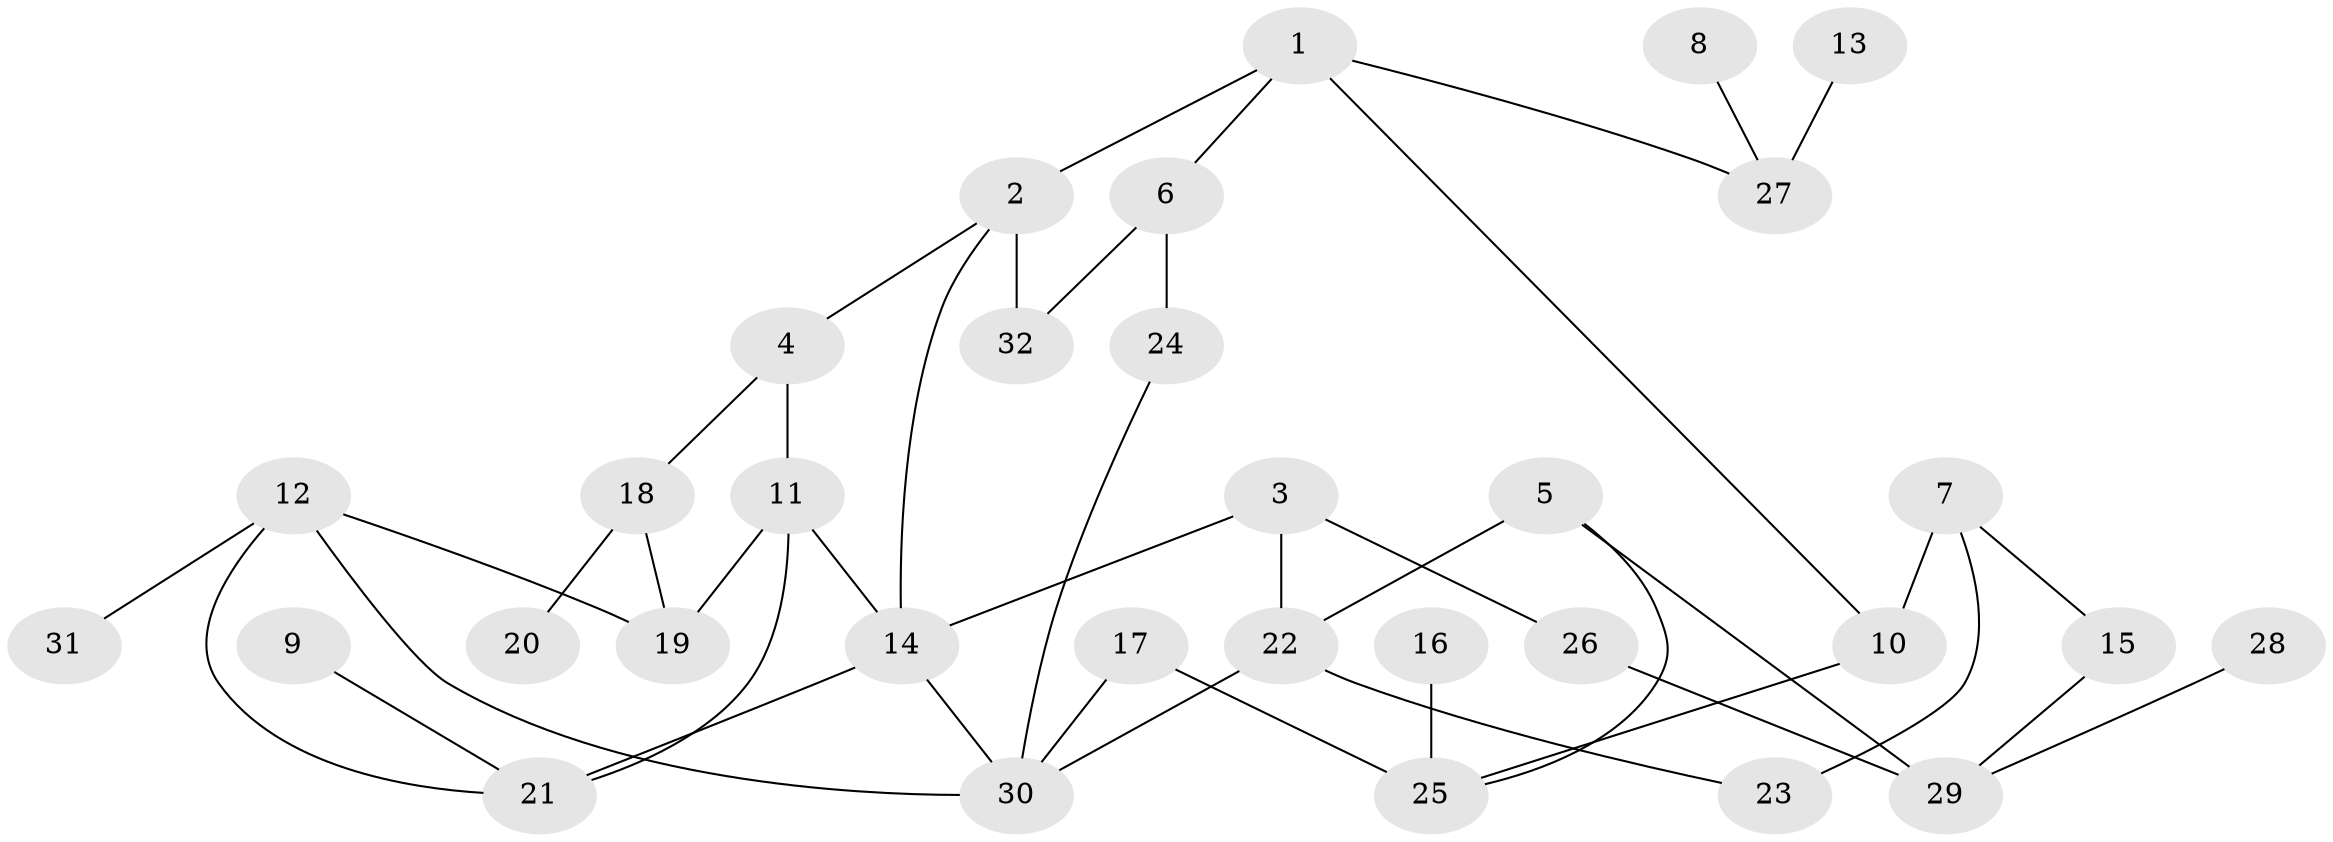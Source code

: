 // original degree distribution, {6: 0.015873015873015872, 5: 0.12698412698412698, 4: 0.06349206349206349, 2: 0.2857142857142857, 3: 0.2222222222222222, 1: 0.2857142857142857}
// Generated by graph-tools (version 1.1) at 2025/01/03/09/25 03:01:04]
// undirected, 32 vertices, 44 edges
graph export_dot {
graph [start="1"]
  node [color=gray90,style=filled];
  1;
  2;
  3;
  4;
  5;
  6;
  7;
  8;
  9;
  10;
  11;
  12;
  13;
  14;
  15;
  16;
  17;
  18;
  19;
  20;
  21;
  22;
  23;
  24;
  25;
  26;
  27;
  28;
  29;
  30;
  31;
  32;
  1 -- 2 [weight=1.0];
  1 -- 6 [weight=1.0];
  1 -- 10 [weight=1.0];
  1 -- 27 [weight=1.0];
  2 -- 4 [weight=1.0];
  2 -- 14 [weight=1.0];
  2 -- 32 [weight=2.0];
  3 -- 14 [weight=1.0];
  3 -- 22 [weight=1.0];
  3 -- 26 [weight=1.0];
  4 -- 11 [weight=1.0];
  4 -- 18 [weight=1.0];
  5 -- 22 [weight=1.0];
  5 -- 25 [weight=1.0];
  5 -- 29 [weight=1.0];
  6 -- 24 [weight=1.0];
  6 -- 32 [weight=2.0];
  7 -- 10 [weight=2.0];
  7 -- 15 [weight=1.0];
  7 -- 23 [weight=1.0];
  8 -- 27 [weight=1.0];
  9 -- 21 [weight=1.0];
  10 -- 25 [weight=1.0];
  11 -- 14 [weight=1.0];
  11 -- 19 [weight=1.0];
  11 -- 21 [weight=1.0];
  12 -- 19 [weight=1.0];
  12 -- 21 [weight=1.0];
  12 -- 30 [weight=1.0];
  12 -- 31 [weight=1.0];
  13 -- 27 [weight=1.0];
  14 -- 21 [weight=1.0];
  14 -- 30 [weight=1.0];
  15 -- 29 [weight=1.0];
  16 -- 25 [weight=2.0];
  17 -- 25 [weight=1.0];
  17 -- 30 [weight=1.0];
  18 -- 19 [weight=1.0];
  18 -- 20 [weight=1.0];
  22 -- 23 [weight=1.0];
  22 -- 30 [weight=1.0];
  24 -- 30 [weight=1.0];
  26 -- 29 [weight=1.0];
  28 -- 29 [weight=1.0];
}
